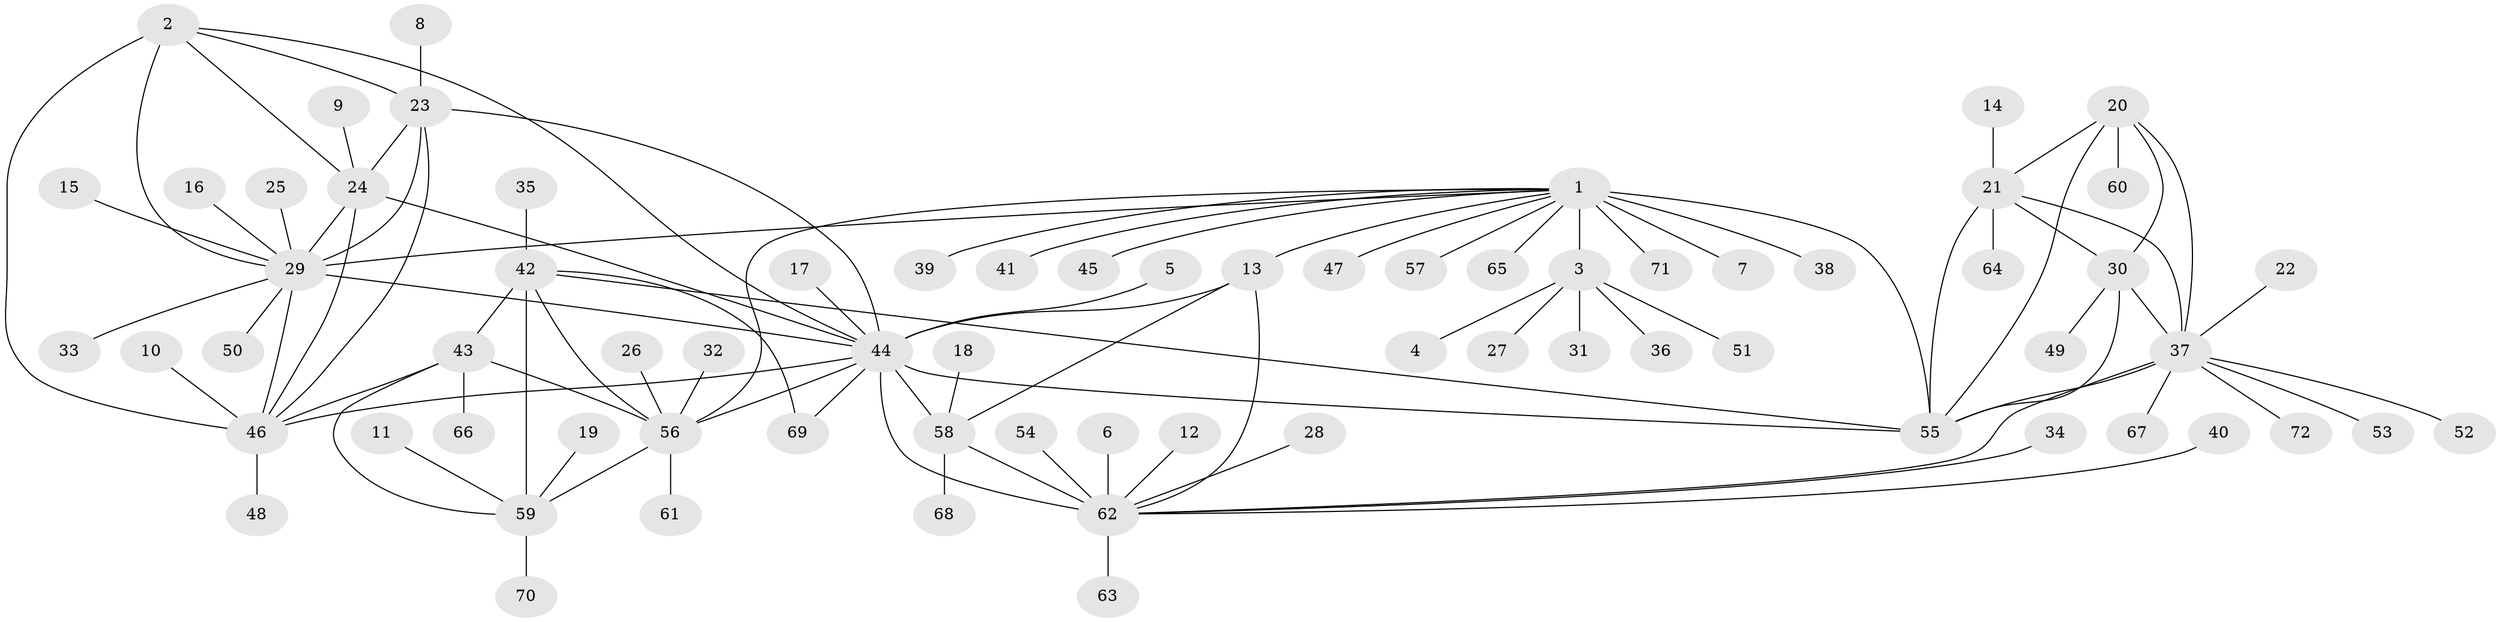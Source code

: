 // original degree distribution, {9: 0.06944444444444445, 7: 0.027777777777777776, 12: 0.006944444444444444, 8: 0.04861111111111111, 10: 0.041666666666666664, 13: 0.013888888888888888, 11: 0.027777777777777776, 6: 0.006944444444444444, 2: 0.10416666666666667, 1: 0.6180555555555556, 3: 0.027777777777777776, 5: 0.006944444444444444}
// Generated by graph-tools (version 1.1) at 2025/50/03/09/25 03:50:29]
// undirected, 72 vertices, 100 edges
graph export_dot {
graph [start="1"]
  node [color=gray90,style=filled];
  1;
  2;
  3;
  4;
  5;
  6;
  7;
  8;
  9;
  10;
  11;
  12;
  13;
  14;
  15;
  16;
  17;
  18;
  19;
  20;
  21;
  22;
  23;
  24;
  25;
  26;
  27;
  28;
  29;
  30;
  31;
  32;
  33;
  34;
  35;
  36;
  37;
  38;
  39;
  40;
  41;
  42;
  43;
  44;
  45;
  46;
  47;
  48;
  49;
  50;
  51;
  52;
  53;
  54;
  55;
  56;
  57;
  58;
  59;
  60;
  61;
  62;
  63;
  64;
  65;
  66;
  67;
  68;
  69;
  70;
  71;
  72;
  1 -- 3 [weight=12.0];
  1 -- 7 [weight=1.0];
  1 -- 13 [weight=1.0];
  1 -- 29 [weight=2.0];
  1 -- 38 [weight=1.0];
  1 -- 39 [weight=1.0];
  1 -- 41 [weight=1.0];
  1 -- 45 [weight=1.0];
  1 -- 47 [weight=1.0];
  1 -- 55 [weight=1.0];
  1 -- 56 [weight=2.0];
  1 -- 57 [weight=1.0];
  1 -- 65 [weight=1.0];
  1 -- 71 [weight=1.0];
  2 -- 23 [weight=1.0];
  2 -- 24 [weight=1.0];
  2 -- 29 [weight=2.0];
  2 -- 44 [weight=1.0];
  2 -- 46 [weight=1.0];
  3 -- 4 [weight=1.0];
  3 -- 27 [weight=1.0];
  3 -- 31 [weight=1.0];
  3 -- 36 [weight=1.0];
  3 -- 51 [weight=1.0];
  5 -- 44 [weight=1.0];
  6 -- 62 [weight=1.0];
  8 -- 23 [weight=1.0];
  9 -- 24 [weight=1.0];
  10 -- 46 [weight=1.0];
  11 -- 59 [weight=1.0];
  12 -- 62 [weight=1.0];
  13 -- 44 [weight=1.0];
  13 -- 58 [weight=1.0];
  13 -- 62 [weight=4.0];
  14 -- 21 [weight=1.0];
  15 -- 29 [weight=1.0];
  16 -- 29 [weight=1.0];
  17 -- 44 [weight=1.0];
  18 -- 58 [weight=1.0];
  19 -- 59 [weight=1.0];
  20 -- 21 [weight=1.0];
  20 -- 30 [weight=1.0];
  20 -- 37 [weight=2.0];
  20 -- 55 [weight=2.0];
  20 -- 60 [weight=1.0];
  21 -- 30 [weight=1.0];
  21 -- 37 [weight=2.0];
  21 -- 55 [weight=2.0];
  21 -- 64 [weight=1.0];
  22 -- 37 [weight=1.0];
  23 -- 24 [weight=1.0];
  23 -- 29 [weight=2.0];
  23 -- 44 [weight=1.0];
  23 -- 46 [weight=1.0];
  24 -- 29 [weight=2.0];
  24 -- 44 [weight=1.0];
  24 -- 46 [weight=1.0];
  25 -- 29 [weight=1.0];
  26 -- 56 [weight=1.0];
  28 -- 62 [weight=1.0];
  29 -- 33 [weight=1.0];
  29 -- 44 [weight=2.0];
  29 -- 46 [weight=2.0];
  29 -- 50 [weight=1.0];
  30 -- 37 [weight=2.0];
  30 -- 49 [weight=1.0];
  30 -- 55 [weight=2.0];
  32 -- 56 [weight=1.0];
  34 -- 62 [weight=1.0];
  35 -- 42 [weight=1.0];
  37 -- 52 [weight=1.0];
  37 -- 53 [weight=1.0];
  37 -- 55 [weight=4.0];
  37 -- 62 [weight=1.0];
  37 -- 67 [weight=1.0];
  37 -- 72 [weight=1.0];
  40 -- 62 [weight=1.0];
  42 -- 43 [weight=2.0];
  42 -- 55 [weight=2.0];
  42 -- 56 [weight=2.0];
  42 -- 59 [weight=6.0];
  42 -- 69 [weight=1.0];
  43 -- 46 [weight=1.0];
  43 -- 56 [weight=1.0];
  43 -- 59 [weight=3.0];
  43 -- 66 [weight=1.0];
  44 -- 46 [weight=1.0];
  44 -- 55 [weight=1.0];
  44 -- 56 [weight=2.0];
  44 -- 58 [weight=1.0];
  44 -- 62 [weight=4.0];
  44 -- 69 [weight=1.0];
  46 -- 48 [weight=1.0];
  54 -- 62 [weight=1.0];
  56 -- 59 [weight=3.0];
  56 -- 61 [weight=1.0];
  58 -- 62 [weight=4.0];
  58 -- 68 [weight=1.0];
  59 -- 70 [weight=1.0];
  62 -- 63 [weight=1.0];
}
